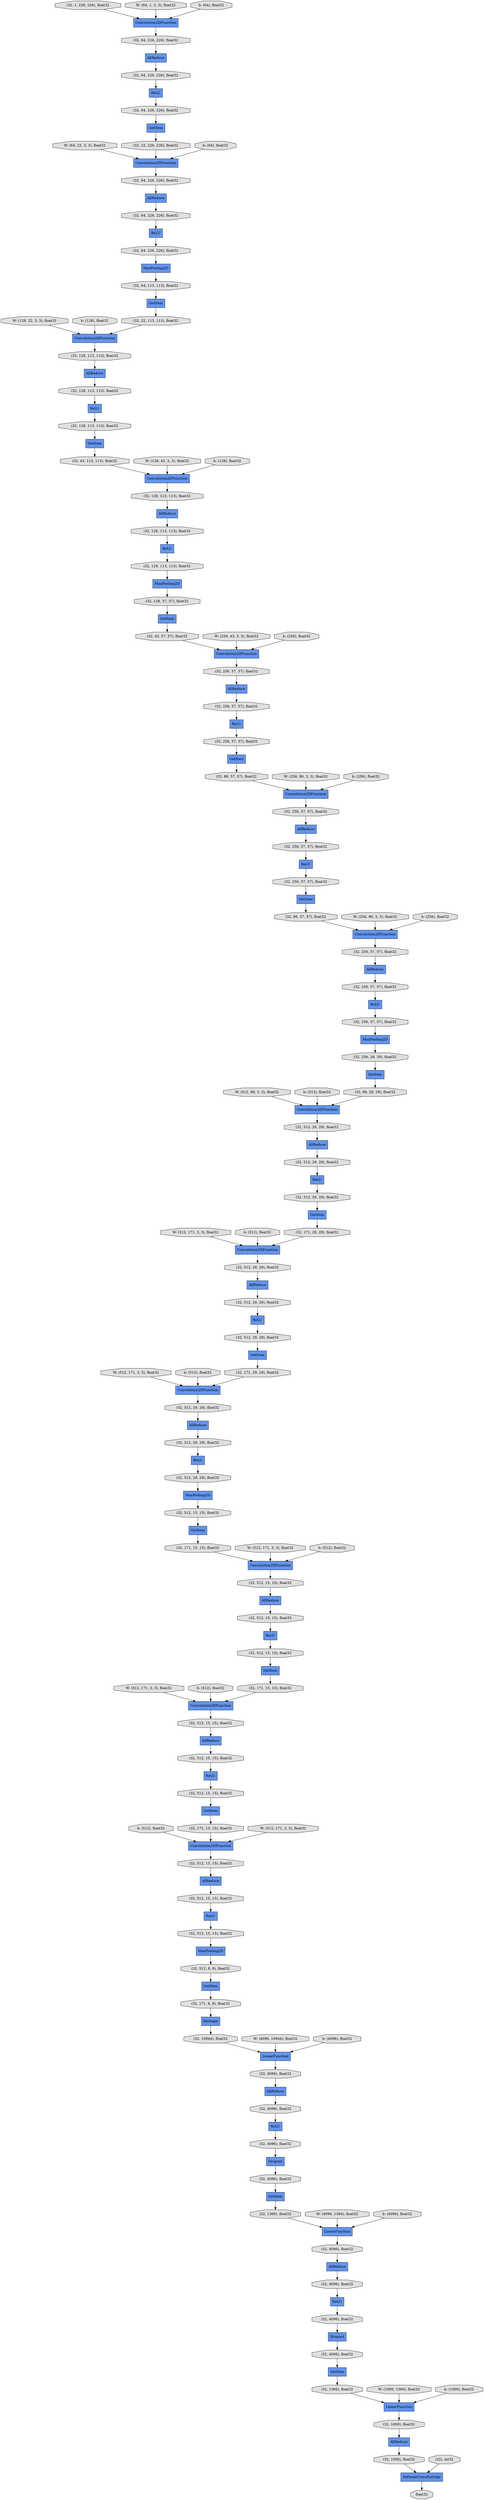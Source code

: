 digraph graphname{rankdir=TB;47568268132432 [label="b: (512), float32",shape="octagon",fillcolor="#E0E0E0",style="filled"];47569936826448 [label="(32, 512, 15, 15), float32",shape="octagon",fillcolor="#E0E0E0",style="filled"];47569936793680 [label="ReLU",shape="record",fillcolor="#6495ED",style="filled"];47569936826576 [label="ReLU",shape="record",fillcolor="#6495ED",style="filled"];47568268091600 [label="W: (512, 86, 3, 3), float32",shape="octagon",fillcolor="#E0E0E0",style="filled"];47569936793808 [label="ReLU",shape="record",fillcolor="#6495ED",style="filled"];47568268132688 [label="W: (4096, 10944), float32",shape="octagon",fillcolor="#E0E0E0",style="filled"];47569936793936 [label="Convolution2DFunction",shape="record",fillcolor="#6495ED",style="filled"];47569936794000 [label="GetItem",shape="record",fillcolor="#6495ED",style="filled"];47568268034448 [label="W: (64, 22, 3, 3), float32",shape="octagon",fillcolor="#E0E0E0",style="filled"];47569936826832 [label="(32, 512, 15, 15), float32",shape="octagon",fillcolor="#E0E0E0",style="filled"];47569936794128 [label="(32, 43, 57, 57), float32",shape="octagon",fillcolor="#E0E0E0",style="filled"];47569936769616 [label="ReLU",shape="record",fillcolor="#6495ED",style="filled"];47568268091984 [label="b: (512), float32",shape="octagon",fillcolor="#E0E0E0",style="filled"];47569936827024 [label="AllReduce",shape="record",fillcolor="#6495ED",style="filled"];47569936769680 [label="GetItem",shape="record",fillcolor="#6495ED",style="filled"];47570010456720 [label="(32, 22, 226, 226), float32",shape="octagon",fillcolor="#E0E0E0",style="filled"];47568268133072 [label="b: (4096), float32",shape="octagon",fillcolor="#E0E0E0",style="filled"];47569936827088 [label="(32, 512, 29, 29), float32",shape="octagon",fillcolor="#E0E0E0",style="filled"];47569936794320 [label="AllReduce",shape="record",fillcolor="#6495ED",style="filled"];47568268034768 [label="b: (64), float32",shape="octagon",fillcolor="#E0E0E0",style="filled"];47569936794448 [label="(32, 43, 113, 113), float32",shape="octagon",fillcolor="#E0E0E0",style="filled"];47569936827280 [label="(32, 512, 29, 29), float32",shape="octagon",fillcolor="#E0E0E0",style="filled"];47568268092304 [label="W: (512, 171, 3, 3), float32",shape="octagon",fillcolor="#E0E0E0",style="filled"];47569936794512 [label="(32, 128, 113, 113), float32",shape="octagon",fillcolor="#E0E0E0",style="filled"];47569936770000 [label="(32, 512, 29, 29), float32",shape="octagon",fillcolor="#E0E0E0",style="filled"];47569936770064 [label="(32, 256, 57, 57), float32",shape="octagon",fillcolor="#E0E0E0",style="filled"];47569936794640 [label="MaxPooling2D",shape="record",fillcolor="#6495ED",style="filled"];47568268035088 [label="W: (128, 22, 3, 3), float32",shape="octagon",fillcolor="#E0E0E0",style="filled"];47569919648784 [label="ReLU",shape="record",fillcolor="#6495ED",style="filled"];47568268133456 [label="W: (4096, 1366), float32",shape="octagon",fillcolor="#E0E0E0",style="filled"];47569936827472 [label="(32, 512, 15, 15), float32",shape="octagon",fillcolor="#E0E0E0",style="filled"];47569936794704 [label="(32, 128, 113, 113), float32",shape="octagon",fillcolor="#E0E0E0",style="filled"];47569936827536 [label="AllReduce",shape="record",fillcolor="#6495ED",style="filled"];47569936794768 [label="AllReduce",shape="record",fillcolor="#6495ED",style="filled"];47569936770320 [label="Convolution2DFunction",shape="record",fillcolor="#6495ED",style="filled"];47568268092688 [label="b: (512), float32",shape="octagon",fillcolor="#E0E0E0",style="filled"];47569936794960 [label="(32, 128, 113, 113), float32",shape="octagon",fillcolor="#E0E0E0",style="filled"];47568268035408 [label="b: (128), float32",shape="octagon",fillcolor="#E0E0E0",style="filled"];47568268133776 [label="b: (4096), float32",shape="octagon",fillcolor="#E0E0E0",style="filled"];47569936795024 [label="ReLU",shape="record",fillcolor="#6495ED",style="filled"];47569936827856 [label="Convolution2DFunction",shape="record",fillcolor="#6495ED",style="filled"];47570010457552 [label="(32, 64, 226, 226), float32",shape="octagon",fillcolor="#E0E0E0",style="filled"];47569936795152 [label="(32, 256, 57, 57), float32",shape="octagon",fillcolor="#E0E0E0",style="filled"];47568268093008 [label="W: (512, 171, 3, 3), float32",shape="octagon",fillcolor="#E0E0E0",style="filled"];47569936828048 [label="GetItem",shape="record",fillcolor="#6495ED",style="filled"];47569936795280 [label="(32, 86, 57, 57), float32",shape="octagon",fillcolor="#E0E0E0",style="filled"];47568268035728 [label="W: (128, 43, 3, 3), float32",shape="octagon",fillcolor="#E0E0E0",style="filled"];47568268134096 [label="W: (1000, 1366), float32",shape="octagon",fillcolor="#E0E0E0",style="filled"];47569936828112 [label="(32, 171, 15, 15), float32",shape="octagon",fillcolor="#E0E0E0",style="filled"];47570010832848 [label="AllReduce",shape="record",fillcolor="#6495ED",style="filled"];47569936770896 [label="MaxPooling2D",shape="record",fillcolor="#6495ED",style="filled"];47570010457936 [label="MaxPooling2D",shape="record",fillcolor="#6495ED",style="filled"];47569936828304 [label="AllReduce",shape="record",fillcolor="#6495ED",style="filled"];47569936795536 [label="(32, 128, 57, 57), float32",shape="octagon",fillcolor="#E0E0E0",style="filled"];47568268093392 [label="b: (512), float32",shape="octagon",fillcolor="#E0E0E0",style="filled"];47568268036048 [label="b: (128), float32",shape="octagon",fillcolor="#E0E0E0",style="filled"];47569936771088 [label="(32, 256, 57, 57), float32",shape="octagon",fillcolor="#E0E0E0",style="filled"];47568268134480 [label="b: (1000), float32",shape="octagon",fillcolor="#E0E0E0",style="filled"];47569936828496 [label="ReLU",shape="record",fillcolor="#6495ED",style="filled"];47569936795728 [label="Convolution2DFunction",shape="record",fillcolor="#6495ED",style="filled"];47569936828624 [label="(32, 512, 15, 15), float32",shape="octagon",fillcolor="#E0E0E0",style="filled"];47569936795856 [label="Convolution2DFunction",shape="record",fillcolor="#6495ED",style="filled"];47569936828688 [label="(32, 512, 15, 15), float32",shape="octagon",fillcolor="#E0E0E0",style="filled"];47568268093712 [label="W: (512, 171, 3, 3), float32",shape="octagon",fillcolor="#E0E0E0",style="filled"];47569936705808 [label="GetItem",shape="record",fillcolor="#6495ED",style="filled"];47569936771344 [label="(32, 86, 57, 57), float32",shape="octagon",fillcolor="#E0E0E0",style="filled"];47569936795984 [label="GetItem",shape="record",fillcolor="#6495ED",style="filled"];47568268036368 [label="W: (256, 43, 3, 3), float32",shape="octagon",fillcolor="#E0E0E0",style="filled"];47569936828816 [label="GetItem",shape="record",fillcolor="#6495ED",style="filled"];47569936796048 [label="(32, 128, 113, 113), float32",shape="octagon",fillcolor="#E0E0E0",style="filled"];47569936828880 [label="Convolution2DFunction",shape="record",fillcolor="#6495ED",style="filled"];47568268134864 [label="GetItem",shape="record",fillcolor="#6495ED",style="filled"];47569936747024 [label="(32, 512, 29, 29), float32",shape="octagon",fillcolor="#E0E0E0",style="filled"];47569936829008 [label="Convolution2DFunction",shape="record",fillcolor="#6495ED",style="filled"];47568268036688 [label="b: (256), float32",shape="octagon",fillcolor="#E0E0E0",style="filled"];47568268094096 [label="b: (512), float32",shape="octagon",fillcolor="#E0E0E0",style="filled"];47569936829072 [label="(32, 512, 29, 29), float32",shape="octagon",fillcolor="#E0E0E0",style="filled"];47569936771728 [label="AllReduce",shape="record",fillcolor="#6495ED",style="filled"];47569936796304 [label="GetItem",shape="record",fillcolor="#6495ED",style="filled"];47569936747216 [label="MaxPooling2D",shape="record",fillcolor="#6495ED",style="filled"];47569936829136 [label="(32, 512, 15, 15), float32",shape="octagon",fillcolor="#E0E0E0",style="filled"];47569936796368 [label="(32, 256, 57, 57), float32",shape="octagon",fillcolor="#E0E0E0",style="filled"];47569936829200 [label="ReLU",shape="record",fillcolor="#6495ED",style="filled"];47569936747280 [label="Convolution2DFunction",shape="record",fillcolor="#6495ED",style="filled"];47569936771856 [label="ReLU",shape="record",fillcolor="#6495ED",style="filled"];47568268037008 [label="W: (256, 86, 3, 3), float32",shape="octagon",fillcolor="#E0E0E0",style="filled"];47568268094416 [label="W: (512, 171, 3, 3), float32",shape="octagon",fillcolor="#E0E0E0",style="filled"];47569936772048 [label="(32, 256, 57, 57), float32",shape="octagon",fillcolor="#E0E0E0",style="filled"];47569936747536 [label="(32, 512, 29, 29), float32",shape="octagon",fillcolor="#E0E0E0",style="filled"];47569936772112 [label="(32, 256, 57, 57), float32",shape="octagon",fillcolor="#E0E0E0",style="filled"];47569936796688 [label="(32, 256, 57, 57), float32",shape="octagon",fillcolor="#E0E0E0",style="filled"];47569936829520 [label="(32, 171, 15, 15), float32",shape="octagon",fillcolor="#E0E0E0",style="filled"];47569936772176 [label="AllReduce",shape="record",fillcolor="#6495ED",style="filled"];47569936747600 [label="(32, 171, 29, 29), float32",shape="octagon",fillcolor="#E0E0E0",style="filled"];47569936829584 [label="GetItem",shape="record",fillcolor="#6495ED",style="filled"];47569936772240 [label="(32, 256, 29, 29), float32",shape="octagon",fillcolor="#E0E0E0",style="filled"];47569936796816 [label="(32, 128, 113, 113), float32",shape="octagon",fillcolor="#E0E0E0",style="filled"];47569936747728 [label="ReLU",shape="record",fillcolor="#6495ED",style="filled"];47568268037328 [label="b: (256), float32",shape="octagon",fillcolor="#E0E0E0",style="filled"];47569936796880 [label="(32, 256, 57, 57), float32",shape="octagon",fillcolor="#E0E0E0",style="filled"];47569936829712 [label="ReLU",shape="record",fillcolor="#6495ED",style="filled"];47569936747792 [label="AllReduce",shape="record",fillcolor="#6495ED",style="filled"];47568268094800 [label="b: (512), float32",shape="octagon",fillcolor="#E0E0E0",style="filled"];47569936797008 [label="AllReduce",shape="record",fillcolor="#6495ED",style="filled"];47569936829840 [label="(32, 171, 15, 15), float32",shape="octagon",fillcolor="#E0E0E0",style="filled"];47569936747920 [label="GetItem",shape="record",fillcolor="#6495ED",style="filled"];47569936772560 [label="(32, 512, 29, 29), float32",shape="octagon",fillcolor="#E0E0E0",style="filled"];47569936748048 [label="(32, 171, 29, 29), float32",shape="octagon",fillcolor="#E0E0E0",style="filled"];47568268037648 [label="W: (256, 86, 3, 3), float32",shape="octagon",fillcolor="#E0E0E0",style="filled"];47569936772624 [label="(32, 256, 57, 57), float32",shape="octagon",fillcolor="#E0E0E0",style="filled"];47569936830032 [label="MaxPooling2D",shape="record",fillcolor="#6495ED",style="filled"];47569936772688 [label="Convolution2DFunction",shape="record",fillcolor="#6495ED",style="filled"];47569936797264 [label="ReLU",shape="record",fillcolor="#6495ED",style="filled"];47570010615376 [label="AllReduce",shape="record",fillcolor="#6495ED",style="filled"];47568268095120 [label="W: (512, 171, 3, 3), float32",shape="octagon",fillcolor="#E0E0E0",style="filled"];47569936830096 [label="(32, 512, 15, 15), float32",shape="octagon",fillcolor="#E0E0E0",style="filled"];47569936772752 [label="(32, 86, 29, 29), float32",shape="octagon",fillcolor="#E0E0E0",style="filled"];47570010615440 [label="(32, 128, 113, 113), float32",shape="octagon",fillcolor="#E0E0E0",style="filled"];47569936830160 [label="(32, 512, 15, 15), float32",shape="octagon",fillcolor="#E0E0E0",style="filled"];47570010631824 [label="GetItem",shape="record",fillcolor="#6495ED",style="filled"];47569936830224 [label="ReLU",shape="record",fillcolor="#6495ED",style="filled"];47569936748304 [label="(32, 512, 29, 29), float32",shape="octagon",fillcolor="#E0E0E0",style="filled"];47568268037968 [label="b: (256), float32",shape="octagon",fillcolor="#E0E0E0",style="filled"];47570010632016 [label="(32, 64, 226, 226), float32",shape="octagon",fillcolor="#E0E0E0",style="filled"];47569936748432 [label="GetItem",shape="record",fillcolor="#6495ED",style="filled"];47569936748496 [label="(32, 512, 29, 29), float32",shape="octagon",fillcolor="#E0E0E0",style="filled"];47569936863504 [label="(32, 512, 15, 15), float32",shape="octagon",fillcolor="#E0E0E0",style="filled"];47570011132304 [label="(32, 4096), float32",shape="octagon",fillcolor="#E0E0E0",style="filled"];47570011132560 [label="(32, 4096), float32",shape="octagon",fillcolor="#E0E0E0",style="filled"];47570010722960 [label="AllReduce",shape="record",fillcolor="#6495ED",style="filled"];47570011132624 [label="(32, 4096), float32",shape="octagon",fillcolor="#E0E0E0",style="filled"];47569936863952 [label="(32, 4096), float32",shape="octagon",fillcolor="#E0E0E0",style="filled"];47570010723024 [label="(32, 64, 226, 226), float32",shape="octagon",fillcolor="#E0E0E0",style="filled"];47570011132688 [label="(32, 1366), float32",shape="octagon",fillcolor="#E0E0E0",style="filled"];47569936864016 [label="AllReduce",shape="record",fillcolor="#6495ED",style="filled"];47569936864080 [label="GetItem",shape="record",fillcolor="#6495ED",style="filled"];47569936864208 [label="(32, 1366), float32",shape="octagon",fillcolor="#E0E0E0",style="filled"];47569936864272 [label="Dropout",shape="record",fillcolor="#6495ED",style="filled"];47570011133008 [label="(32, 1000), float32",shape="octagon",fillcolor="#E0E0E0",style="filled"];47570011133392 [label="(32, 1000), float32",shape="octagon",fillcolor="#E0E0E0",style="filled"];47569936864912 [label="(32, 512, 15, 15), float32",shape="octagon",fillcolor="#E0E0E0",style="filled"];47570010723984 [label="Convolution2DFunction",shape="record",fillcolor="#6495ED",style="filled"];47569936864976 [label="GetItem",shape="record",fillcolor="#6495ED",style="filled"];47570011133712 [label="float32",shape="octagon",fillcolor="#E0E0E0",style="filled"];47569936865040 [label="LinearFunction",shape="record",fillcolor="#6495ED",style="filled"];47569936865104 [label="Reshape",shape="record",fillcolor="#6495ED",style="filled"];47570010724176 [label="(32, 1, 226, 226), float32",shape="octagon",fillcolor="#E0E0E0",style="filled"];47570011068304 [label="(32, 64, 113, 113), float32",shape="octagon",fillcolor="#E0E0E0",style="filled"];47569936865232 [label="(32, 512, 8, 8), float32",shape="octagon",fillcolor="#E0E0E0",style="filled"];47570011133904 [label="(32), int32",shape="octagon",fillcolor="#E0E0E0",style="filled"];47568267984784 [label="W: (64, 1, 3, 3), float32",shape="octagon",fillcolor="#E0E0E0",style="filled"];47569936865488 [label="AllReduce",shape="record",fillcolor="#6495ED",style="filled"];47569936865552 [label="(32, 171, 8, 8), float32",shape="octagon",fillcolor="#E0E0E0",style="filled"];47569936865616 [label="LinearFunction",shape="record",fillcolor="#6495ED",style="filled"];47569936865744 [label="AllReduce",shape="record",fillcolor="#6495ED",style="filled"];47569936865808 [label="(32, 4096), float32",shape="octagon",fillcolor="#E0E0E0",style="filled"];47569936866000 [label="(32, 4096), float32",shape="octagon",fillcolor="#E0E0E0",style="filled"];47569936866064 [label="(32, 4096), float32",shape="octagon",fillcolor="#E0E0E0",style="filled"];47570010979216 [label="SoftmaxCrossEntropy",shape="record",fillcolor="#6495ED",style="filled"];47569936866256 [label="(32, 10944), float32",shape="octagon",fillcolor="#E0E0E0",style="filled"];47570010979344 [label="Convolution2DFunction",shape="record",fillcolor="#6495ED",style="filled"];47569936866448 [label="(32, 4096), float32",shape="octagon",fillcolor="#E0E0E0",style="filled"];47569936866512 [label="LinearFunction",shape="record",fillcolor="#6495ED",style="filled"];47570011069648 [label="ReLU",shape="record",fillcolor="#6495ED",style="filled"];47570011069712 [label="(32, 64, 226, 226), float32",shape="octagon",fillcolor="#E0E0E0",style="filled"];47570011069776 [label="(32, 64, 226, 226), float32",shape="octagon",fillcolor="#E0E0E0",style="filled"];47570011069904 [label="AllReduce",shape="record",fillcolor="#6495ED",style="filled"];47570011069968 [label="Convolution2DFunction",shape="record",fillcolor="#6495ED",style="filled"];47570010832400 [label="ReLU",shape="record",fillcolor="#6495ED",style="filled"];47570011070032 [label="(32, 22, 113, 113), float32",shape="octagon",fillcolor="#E0E0E0",style="filled"];47570011070160 [label="(32, 64, 226, 226), float32",shape="octagon",fillcolor="#E0E0E0",style="filled"];47570011070288 [label="Convolution2DFunction",shape="record",fillcolor="#6495ED",style="filled"];47568267984720 [label="b: (64), float32",shape="octagon",fillcolor="#E0E0E0",style="filled"];47569936867216 [label="Dropout",shape="record",fillcolor="#6495ED",style="filled"];47570011070416 [label="GetItem",shape="record",fillcolor="#6495ED",style="filled"];47569936866448 -> 47569936864272;47569936796816 -> 47569936794640;47569936770064 -> 47569936793808;47569936830096 -> 47569936827536;47569936796368 -> 47569936793680;47569936865552 -> 47569936865104;47569936771728 -> 47569936770000;47570011068304 -> 47568268134864;47570010722960 -> 47570011070160;47568268134096 -> 47569936866512;47569936863952 -> 47569936865488;47568268091984 -> 47569936772688;47569936772560 -> 47569936771728;47569936795536 -> 47569936794000;47570010456720 -> 47570010723984;47569936747792 -> 47569936827280;47569936793680 -> 47569936795152;47569936794320 -> 47569936770064;47568268037968 -> 47569936795856;47569936794768 -> 47569936796368;47569936829200 -> 47569936866448;47569936828304 -> 47569936863504;47568268092304 -> 47569936770320;47569936828816 -> 47569936829520;47568267984720 -> 47570010979344;47569936827280 -> 47569936747728;47569936864272 -> 47569936865808;47569936793936 -> 47569936796880;47568268035088 -> 47570011070288;47569936795984 -> 47569936795280;47569936864976 -> 47569936864208;47569936794000 -> 47569936794128;47568268094096 -> 47569936829008;47569936864080 -> 47570011132688;47568268132432 -> 47569936827856;47568268092688 -> 47569936770320;47570011070160 -> 47569919648784;47569936794640 -> 47569936795536;47569936829136 -> 47569936747920;47569936794704 -> 47570011069648;47570011070288 -> 47570010615440;47570011070032 -> 47570011070288;47569936747280 -> 47569936827088;47568268093712 -> 47569936829008;47569936748496 -> 47569936705808;47568268037008 -> 47569936795728;47569936826576 -> 47569936827472;47568268095120 -> 47569936827856;47569936770896 -> 47569936772240;47570011132304 -> 47569936864080;47568268034768 -> 47570010723984;47570010832400 -> 47570010457552;47569936863504 -> 47569936828496;47569936795024 -> 47569936796816;47569936794512 -> 47570011070416;47569936865808 -> 47569936864976;47569936769616 -> 47569936748304;47570010723984 -> 47570011069776;47569936747920 -> 47569936828112;47569936827856 -> 47569936828624;47569936748432 -> 47569936748048;47569936748304 -> 47569936748432;47569936794960 -> 47570010615376;47570011133904 -> 47570010979216;47568268132688 -> 47569936865040;47569936747728 -> 47569936829072;47570010457552 -> 47570010631824;47569936827088 -> 47569936747792;47569936747024 -> 47569936769616;47569936772624 -> 47569936797264;47568268036368 -> 47569936793936;47569936829584 -> 47569936865552;47568268036688 -> 47569936793936;47569936830160 -> 47569936828048;47570011133008 -> 47569936865744;47569936705808 -> 47569936747600;47569936829712 -> 47570011132560;47568268094416 -> 47569936828880;47569936747216 -> 47569936829136;47569936748048 -> 47569936747280;47569936796048 -> 47569936795024;47569936866000 -> 47569936864016;47570010615376 -> 47569936796048;47568268133456 -> 47569936865616;47569936864016 -> 47570011132624;47568268133776 -> 47569936865616;47569936830224 -> 47569936830160;47569936827024 -> 47569936826448;47568268134864 -> 47570011070032;47568268034448 -> 47570010723984;47569936865744 -> 47570011133392;47569936865232 -> 47569936829584;47568268037648 -> 47569936795856;47570010615440 -> 47570011069904;47568267984784 -> 47570010979344;47570011132688 -> 47569936866512;47569936772176 -> 47569936747024;47569936797264 -> 47569936772112;47569936865616 -> 47569936866000;47569936828048 -> 47569936829840;47568268093008 -> 47569936747280;47569936747600 -> 47569936770320;47568268134480 -> 47569936866512;47569936772048 -> 47569936770896;47570011070416 -> 47569936794448;47569936865040 -> 47569936863952;47569936771344 -> 47569936795856;47569936829072 -> 47569936747216;47569936795152 -> 47569936795984;47570010457936 -> 47570011068304;47570010979216 -> 47570011133712;47569936794448 -> 47570011069968;47569936864208 -> 47569936865616;47569936827472 -> 47569936828816;47570011069776 -> 47570010722960;47569936827536 -> 47569936828688;47570011133392 -> 47570010979216;47569936772752 -> 47569936772688;47569936796880 -> 47569936794768;47569936829840 -> 47569936828880;47569936770000 -> 47569936771856;47569936796688 -> 47569936797008;47568268035728 -> 47570011069968;47569936828624 -> 47569936828304;47569936771856 -> 47569936748496;47570011069648 -> 47569936794512;47569919648784 -> 47570011069712;47570010832848 -> 47570010632016;47570011069904 -> 47569936794704;47569936828496 -> 47569936864912;47569936794128 -> 47569936793936;47570011069968 -> 47569936794960;47568268035408 -> 47570011070288;47569936828880 -> 47569936830096;47569936771088 -> 47569936794320;47570010632016 -> 47570010832400;47569936867216 -> 47570011132304;47569936865104 -> 47569936866256;47568268094800 -> 47569936828880;47569936828112 -> 47569936829008;47569936865488 -> 47569936866064;47569936747536 -> 47569936772176;47569936769680 -> 47569936772752;47568268037328 -> 47569936795728;47568268036048 -> 47570011069968;47570010631824 -> 47570010456720;47569936866064 -> 47569936829200;47569936829520 -> 47569936827856;47569936866256 -> 47569936865040;47568268093392 -> 47569936747280;47569936797008 -> 47569936772624;47570010724176 -> 47570010979344;47569936770320 -> 47569936747536;47568268091600 -> 47569936772688;47569936772240 -> 47569936769680;47568268133072 -> 47569936865040;47570011069712 -> 47570010457936;47569936793808 -> 47569936772048;47569936796304 -> 47569936771344;47569936828688 -> 47569936826576;47569936795728 -> 47569936796688;47569936795280 -> 47569936795728;47570011132560 -> 47569936867216;47569936829008 -> 47569936826832;47569936772688 -> 47569936772560;47569936795856 -> 47569936771088;47569936826448 -> 47569936830224;47569936826832 -> 47569936827024;47570010979344 -> 47570010723024;47569936866512 -> 47570011133008;47570011132624 -> 47569936829712;47569936772112 -> 47569936796304;47570010723024 -> 47570010832848;47569936864912 -> 47569936830032;47569936830032 -> 47569936865232;}